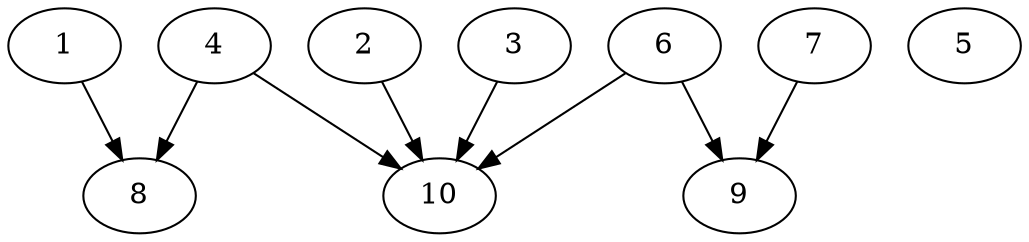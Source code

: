 // DAG automatically generated by daggen at Thu Oct  3 13:58:05 2019
// ./daggen --dot -n 10 --ccr 0.5 --fat 0.9 --regular 0.5 --density 0.5 --mindata 5242880 --maxdata 52428800 
digraph G {
  1 [size="103704576", alpha="0.01", expect_size="51852288"] 
  1 -> 8 [size ="51852288"]
  2 [size="37210112", alpha="0.03", expect_size="18605056"] 
  2 -> 10 [size ="18605056"]
  3 [size="79626240", alpha="0.05", expect_size="39813120"] 
  3 -> 10 [size ="39813120"]
  4 [size="93390848", alpha="0.07", expect_size="46695424"] 
  4 -> 8 [size ="46695424"]
  4 -> 10 [size ="46695424"]
  5 [size="66031616", alpha="0.04", expect_size="33015808"] 
  6 [size="101216256", alpha="0.19", expect_size="50608128"] 
  6 -> 9 [size ="50608128"]
  6 -> 10 [size ="50608128"]
  7 [size="48951296", alpha="0.16", expect_size="24475648"] 
  7 -> 9 [size ="24475648"]
  8 [size="71819264", alpha="0.03", expect_size="35909632"] 
  9 [size="50395136", alpha="0.08", expect_size="25197568"] 
  10 [size="102541312", alpha="0.19", expect_size="51270656"] 
}
